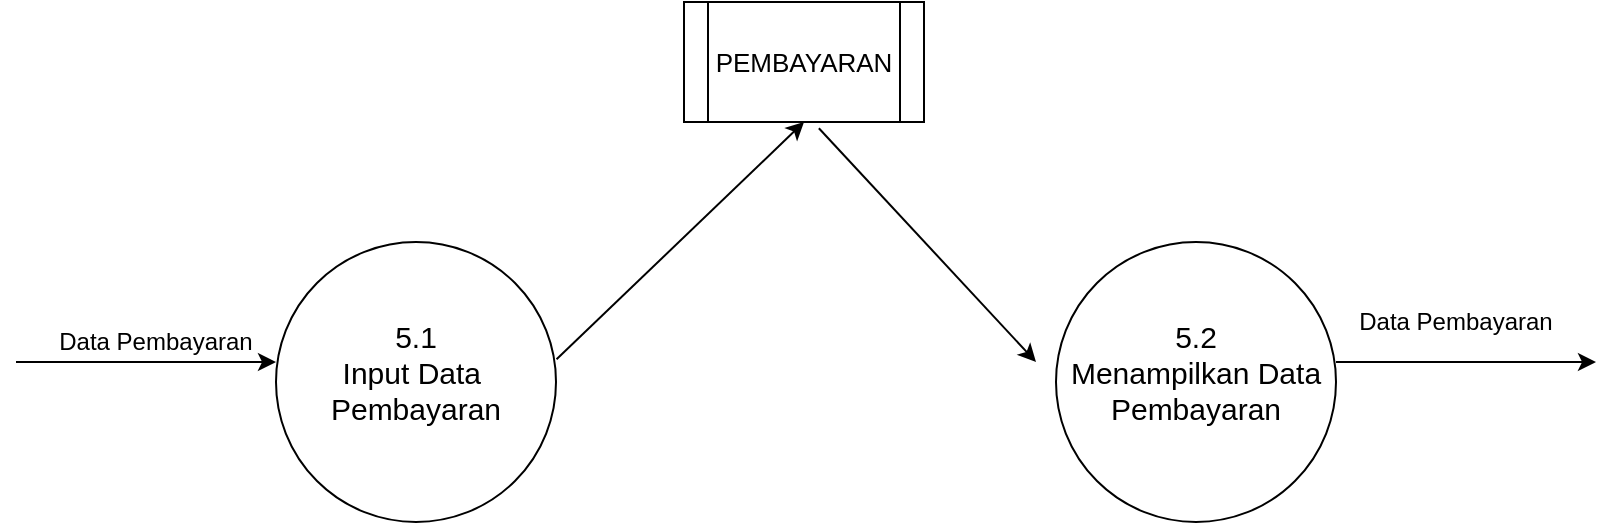 <mxfile version="14.5.7" type="github">
  <diagram id="niNtf2_7olozMU8Kld-w" name="Page-1">
    <mxGraphModel dx="1019" dy="555" grid="1" gridSize="10" guides="1" tooltips="1" connect="1" arrows="1" fold="1" page="1" pageScale="1" pageWidth="827" pageHeight="1169" math="0" shadow="0">
      <root>
        <mxCell id="0" />
        <mxCell id="1" parent="0" />
        <mxCell id="VJn9AcuXXhD8zhJt_ykF-1" value="" style="ellipse;whiteSpace=wrap;html=1;aspect=fixed;" vertex="1" parent="1">
          <mxGeometry x="150" y="180" width="140" height="140" as="geometry" />
        </mxCell>
        <mxCell id="VJn9AcuXXhD8zhJt_ykF-2" value="" style="ellipse;whiteSpace=wrap;html=1;aspect=fixed;" vertex="1" parent="1">
          <mxGeometry x="540" y="180" width="140" height="140" as="geometry" />
        </mxCell>
        <mxCell id="VJn9AcuXXhD8zhJt_ykF-3" value="" style="shape=process;whiteSpace=wrap;html=1;backgroundOutline=1;fillColor=#FFFFFF;" vertex="1" parent="1">
          <mxGeometry x="354" y="60" width="120" height="60" as="geometry" />
        </mxCell>
        <mxCell id="VJn9AcuXXhD8zhJt_ykF-4" value="" style="endArrow=classic;html=1;exitX=1.002;exitY=0.419;exitDx=0;exitDy=0;exitPerimeter=0;entryX=0.5;entryY=1;entryDx=0;entryDy=0;" edge="1" parent="1" source="VJn9AcuXXhD8zhJt_ykF-1" target="VJn9AcuXXhD8zhJt_ykF-3">
          <mxGeometry width="50" height="50" relative="1" as="geometry">
            <mxPoint x="390" y="270" as="sourcePoint" />
            <mxPoint x="440" y="220" as="targetPoint" />
          </mxGeometry>
        </mxCell>
        <mxCell id="VJn9AcuXXhD8zhJt_ykF-5" value="" style="endArrow=classic;html=1;exitX=0.562;exitY=1.052;exitDx=0;exitDy=0;exitPerimeter=0;" edge="1" parent="1" source="VJn9AcuXXhD8zhJt_ykF-3">
          <mxGeometry width="50" height="50" relative="1" as="geometry">
            <mxPoint x="390" y="270" as="sourcePoint" />
            <mxPoint x="530" y="240" as="targetPoint" />
          </mxGeometry>
        </mxCell>
        <mxCell id="VJn9AcuXXhD8zhJt_ykF-6" value="" style="endArrow=classic;html=1;fontSize=14;entryX=0;entryY=0;entryDx=0;entryDy=0;" edge="1" parent="1">
          <mxGeometry width="50" height="50" relative="1" as="geometry">
            <mxPoint x="20" y="240" as="sourcePoint" />
            <mxPoint x="150" y="240" as="targetPoint" />
          </mxGeometry>
        </mxCell>
        <mxCell id="VJn9AcuXXhD8zhJt_ykF-7" value="" style="endArrow=classic;html=1;fontSize=14;entryX=0;entryY=0;entryDx=0;entryDy=0;" edge="1" parent="1">
          <mxGeometry width="50" height="50" relative="1" as="geometry">
            <mxPoint x="680" y="240" as="sourcePoint" />
            <mxPoint x="810" y="240" as="targetPoint" />
          </mxGeometry>
        </mxCell>
        <mxCell id="VJn9AcuXXhD8zhJt_ykF-8" value="Data Pembayaran" style="text;html=1;strokeColor=none;fillColor=none;align=center;verticalAlign=middle;whiteSpace=wrap;rounded=0;" vertex="1" parent="1">
          <mxGeometry x="40" y="220" width="100" height="20" as="geometry" />
        </mxCell>
        <mxCell id="VJn9AcuXXhD8zhJt_ykF-10" value="5.1&lt;br&gt;Input Data&amp;nbsp;&lt;br&gt;Pembayaran" style="text;html=1;strokeColor=none;fillColor=none;align=center;verticalAlign=middle;whiteSpace=wrap;rounded=0;fontSize=15;" vertex="1" parent="1">
          <mxGeometry x="150" y="200" width="140" height="90" as="geometry" />
        </mxCell>
        <mxCell id="VJn9AcuXXhD8zhJt_ykF-11" value="5.2&lt;br&gt;Menampilkan Data Pembayaran" style="text;html=1;strokeColor=none;fillColor=none;align=center;verticalAlign=middle;whiteSpace=wrap;rounded=0;fontSize=15;" vertex="1" parent="1">
          <mxGeometry x="545" y="205" width="130" height="80" as="geometry" />
        </mxCell>
        <mxCell id="VJn9AcuXXhD8zhJt_ykF-12" value="PEMBAYARAN" style="text;html=1;strokeColor=none;fillColor=none;align=center;verticalAlign=middle;whiteSpace=wrap;rounded=0;fontSize=13;" vertex="1" parent="1">
          <mxGeometry x="369" y="75" width="90" height="30" as="geometry" />
        </mxCell>
        <mxCell id="VJn9AcuXXhD8zhJt_ykF-13" value="Data Pembayaran" style="text;html=1;strokeColor=none;fillColor=none;align=center;verticalAlign=middle;whiteSpace=wrap;rounded=0;" vertex="1" parent="1">
          <mxGeometry x="690" y="210" width="100" height="20" as="geometry" />
        </mxCell>
      </root>
    </mxGraphModel>
  </diagram>
</mxfile>
